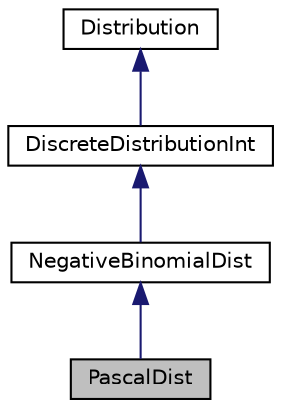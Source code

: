 digraph "PascalDist"
{
 // INTERACTIVE_SVG=YES
  bgcolor="transparent";
  edge [fontname="Helvetica",fontsize="10",labelfontname="Helvetica",labelfontsize="10"];
  node [fontname="Helvetica",fontsize="10",shape=record];
  Node0 [label="PascalDist",height=0.2,width=0.4,color="black", fillcolor="grey75", style="filled", fontcolor="black"];
  Node1 -> Node0 [dir="back",color="midnightblue",fontsize="10",style="solid",fontname="Helvetica"];
  Node1 [label="NegativeBinomialDist",height=0.2,width=0.4,color="black",URL="$classumontreal_1_1ssj_1_1probdist_1_1NegativeBinomialDist.html",tooltip="Extends the class DiscreteDistributionInt for the negative binomial distribution   (page 324) with r..."];
  Node2 -> Node1 [dir="back",color="midnightblue",fontsize="10",style="solid",fontname="Helvetica"];
  Node2 [label="DiscreteDistributionInt",height=0.2,width=0.4,color="black",URL="$classumontreal_1_1ssj_1_1probdist_1_1DiscreteDistributionInt.html",tooltip="Classes implementing discrete distributions over the integers should inherit from this class..."];
  Node3 -> Node2 [dir="back",color="midnightblue",fontsize="10",style="solid",fontname="Helvetica"];
  Node3 [label="Distribution",height=0.2,width=0.4,color="black",URL="$interfaceumontreal_1_1ssj_1_1probdist_1_1Distribution.html",tooltip="This interface should be implemented by all classes supporting discrete and continuous distributions..."];
}
